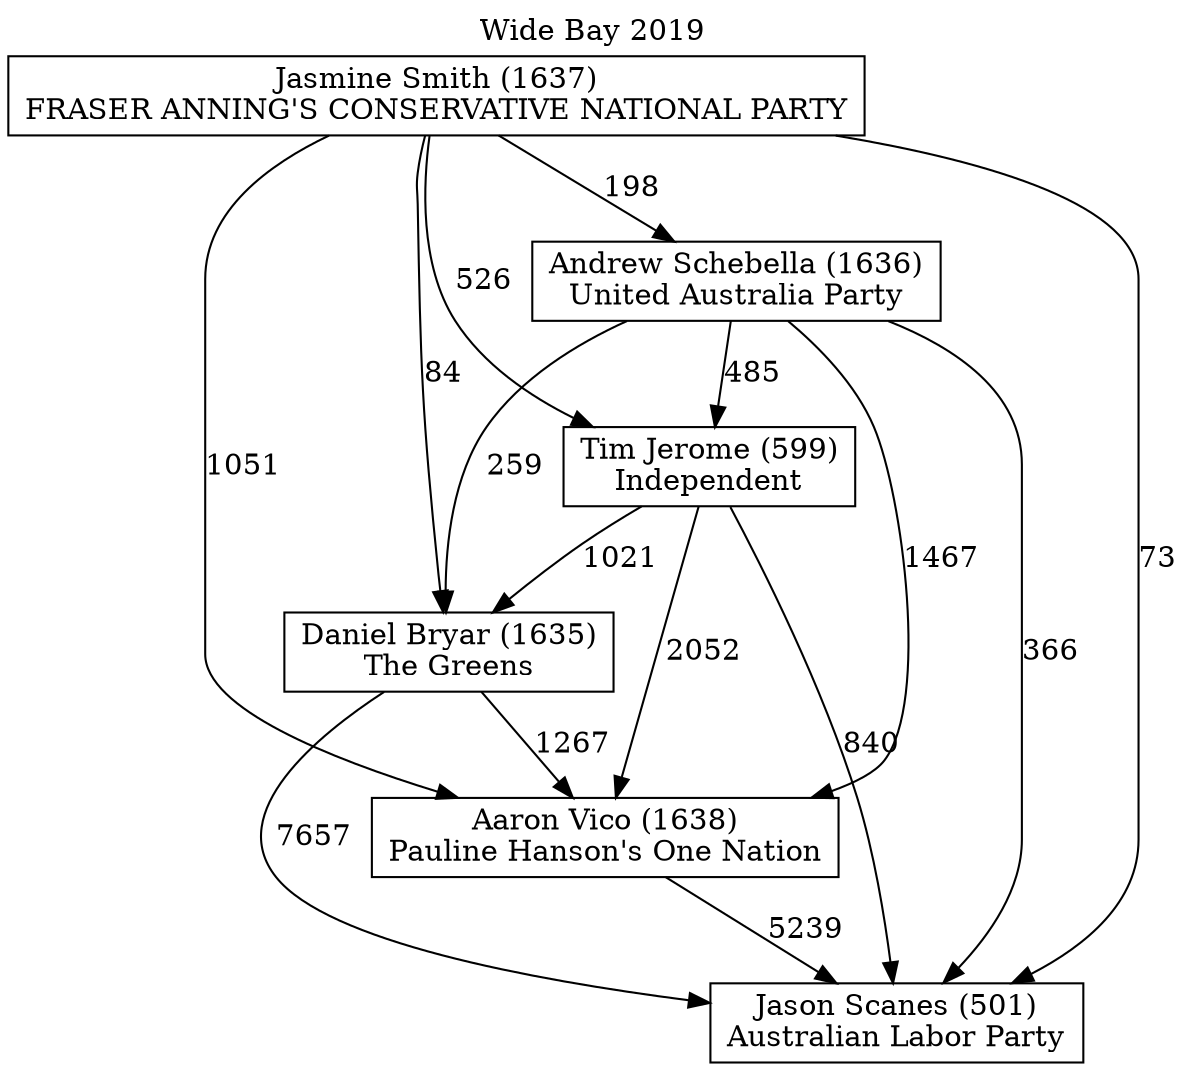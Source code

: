 // House preference flow
digraph "Jason Scanes (501)_Wide Bay_2019" {
	graph [label="Wide Bay 2019" labelloc=t mclimit=10]
	node [shape=box]
	"Aaron Vico (1638)" [label="Aaron Vico (1638)
Pauline Hanson's One Nation"]
	"Andrew Schebella (1636)" [label="Andrew Schebella (1636)
United Australia Party"]
	"Daniel Bryar (1635)" [label="Daniel Bryar (1635)
The Greens"]
	"Jasmine Smith (1637)" [label="Jasmine Smith (1637)
FRASER ANNING'S CONSERVATIVE NATIONAL PARTY"]
	"Jason Scanes (501)" [label="Jason Scanes (501)
Australian Labor Party"]
	"Tim Jerome (599)" [label="Tim Jerome (599)
Independent"]
	"Aaron Vico (1638)" -> "Jason Scanes (501)" [label=5239]
	"Andrew Schebella (1636)" -> "Aaron Vico (1638)" [label=1467]
	"Andrew Schebella (1636)" -> "Daniel Bryar (1635)" [label=259]
	"Andrew Schebella (1636)" -> "Jason Scanes (501)" [label=366]
	"Andrew Schebella (1636)" -> "Tim Jerome (599)" [label=485]
	"Daniel Bryar (1635)" -> "Aaron Vico (1638)" [label=1267]
	"Daniel Bryar (1635)" -> "Jason Scanes (501)" [label=7657]
	"Jasmine Smith (1637)" -> "Aaron Vico (1638)" [label=1051]
	"Jasmine Smith (1637)" -> "Andrew Schebella (1636)" [label=198]
	"Jasmine Smith (1637)" -> "Daniel Bryar (1635)" [label=84]
	"Jasmine Smith (1637)" -> "Jason Scanes (501)" [label=73]
	"Jasmine Smith (1637)" -> "Tim Jerome (599)" [label=526]
	"Tim Jerome (599)" -> "Aaron Vico (1638)" [label=2052]
	"Tim Jerome (599)" -> "Daniel Bryar (1635)" [label=1021]
	"Tim Jerome (599)" -> "Jason Scanes (501)" [label=840]
}
